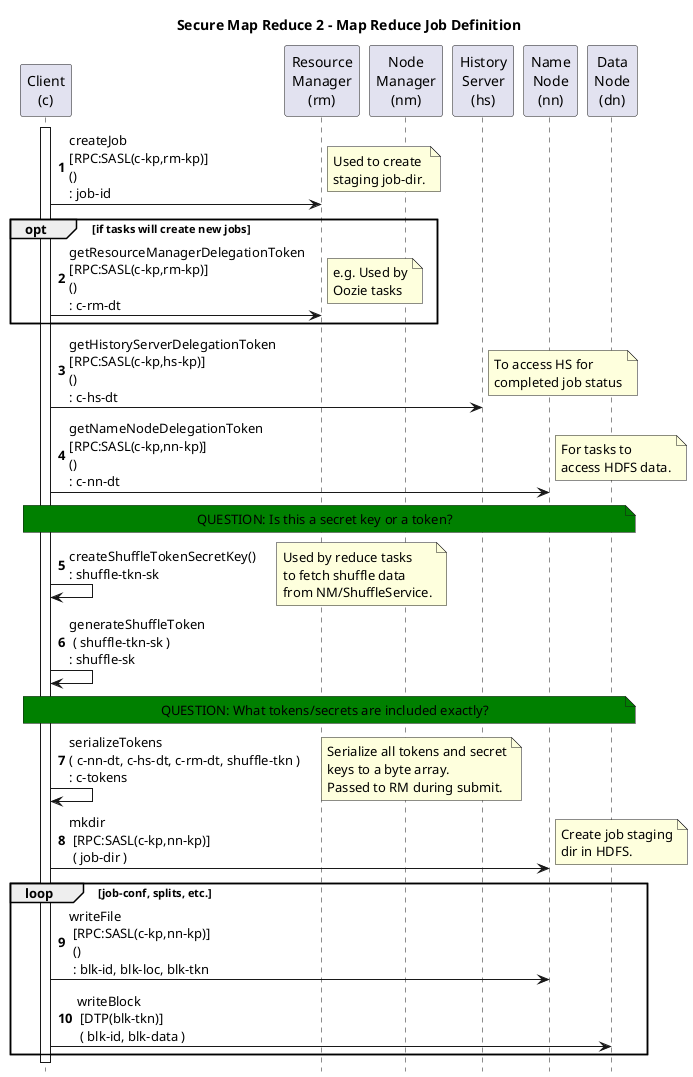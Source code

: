 @startuml
title Secure Map Reduce 2 - Map Reduce Job Definition
autonumber
hide footbox

participant "Client\n(c)" as C
participant "Resource\nManager\n(rm)" as RM
participant "Node\nManager\n(nm)" as NM
'participant "Shuffle\nService\n(ss)" as SS
participant "History\nServer\n(hs)" as HS
'participant "Application\nMaster\n(am)" as AM
'participant "Client\nService\n(cs)" as CS
'participant "Application\nContainer\n(ac)" as AC #red
'participant "Task\n(t)" as T #orange
'participant "File\nSystem\n(fs)" as FS
participant "Name\nNode\n(nn)" as NN
participant "Data\nNode\n(dn)" as DN

  'note over C,DN #green: QUESTION: ?

  activate C
'1
C->RM: createJob\n[RPC:SASL(c-kp,rm-kp)]\n()\n: job-id
  note right: Used to create\nstaging job-dir.

'2
  opt if tasks will create new jobs
C->RM: getResourceManagerDelegationToken\n[RPC:SASL(c-kp,rm-kp)]\n()\n: c-rm-dt
  note right: e.g. Used by\nOozie tasks
  end opt

'3
C->HS: getHistoryServerDelegationToken\n[RPC:SASL(c-kp,hs-kp)]\n()\n: c-hs-dt
  note right: To access HS for\ncompleted job status

'4
C->NN: getNameNodeDelegationToken\n[RPC:SASL(c-kp,nn-kp)]\n()\n: c-nn-dt
  note right: For tasks to\naccess HDFS data.

  note over C,DN #green: QUESTION: Is this a secret key or a token?
'5
C->C: createShuffleTokenSecretKey()\n: shuffle-tkn-sk
  note right: Used by reduce tasks\nto fetch shuffle data\nfrom NM/ShuffleService.

'6
C->C: generateShuffleToken\n ( shuffle-tkn-sk ) \n: shuffle-sk

note over C,DN #green: QUESTION: What tokens/secrets are included exactly?

'7
C->C: serializeTokens\n( c-nn-dt, c-hs-dt, c-rm-dt, shuffle-tkn )\n: c-tokens
  note right: Serialize all tokens and secret\nkeys to a byte array.\nPassed to RM during submit.

'8
C->NN: mkdir\n [RPC:SASL(c-kp,nn-kp)]\n ( job-dir )
  note right: Create job staging\ndir in HDFS.

  loop job-conf, splits, etc.
'9
C->NN: writeFile\n [RPC:SASL(c-kp,nn-kp)]\n ()\n : blk-id, blk-loc, blk-tkn

'10
C->DN: writeBlock\n [DTP(blk-tkn)]\n ( blk-id, blk-data )
  end loop

@enduml